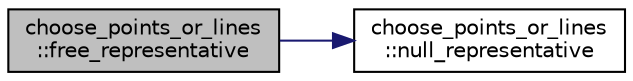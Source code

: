digraph "choose_points_or_lines::free_representative"
{
  edge [fontname="Helvetica",fontsize="10",labelfontname="Helvetica",labelfontsize="10"];
  node [fontname="Helvetica",fontsize="10",shape=record];
  rankdir="LR";
  Node1873 [label="choose_points_or_lines\l::free_representative",height=0.2,width=0.4,color="black", fillcolor="grey75", style="filled", fontcolor="black"];
  Node1873 -> Node1874 [color="midnightblue",fontsize="10",style="solid",fontname="Helvetica"];
  Node1874 [label="choose_points_or_lines\l::null_representative",height=0.2,width=0.4,color="black", fillcolor="white", style="filled",URL="$d6/d75/classchoose__points__or__lines.html#a6dd8867f938f939e4a674cdb71a8e9fd"];
}
